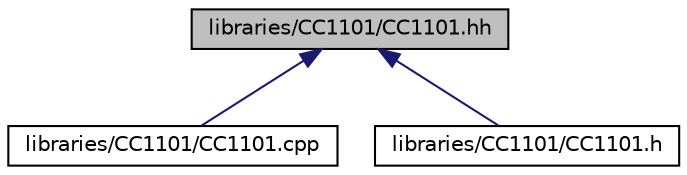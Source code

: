 digraph "libraries/CC1101/CC1101.hh"
{
  edge [fontname="Helvetica",fontsize="10",labelfontname="Helvetica",labelfontsize="10"];
  node [fontname="Helvetica",fontsize="10",shape=record];
  Node1 [label="libraries/CC1101/CC1101.hh",height=0.2,width=0.4,color="black", fillcolor="grey75", style="filled", fontcolor="black"];
  Node1 -> Node2 [dir="back",color="midnightblue",fontsize="10",style="solid",fontname="Helvetica"];
  Node2 [label="libraries/CC1101/CC1101.cpp",height=0.2,width=0.4,color="black", fillcolor="white", style="filled",URL="$d2/dee/CC1101_8cpp.html"];
  Node1 -> Node3 [dir="back",color="midnightblue",fontsize="10",style="solid",fontname="Helvetica"];
  Node3 [label="libraries/CC1101/CC1101.h",height=0.2,width=0.4,color="black", fillcolor="white", style="filled",URL="$de/d99/CC1101_8h.html"];
}
